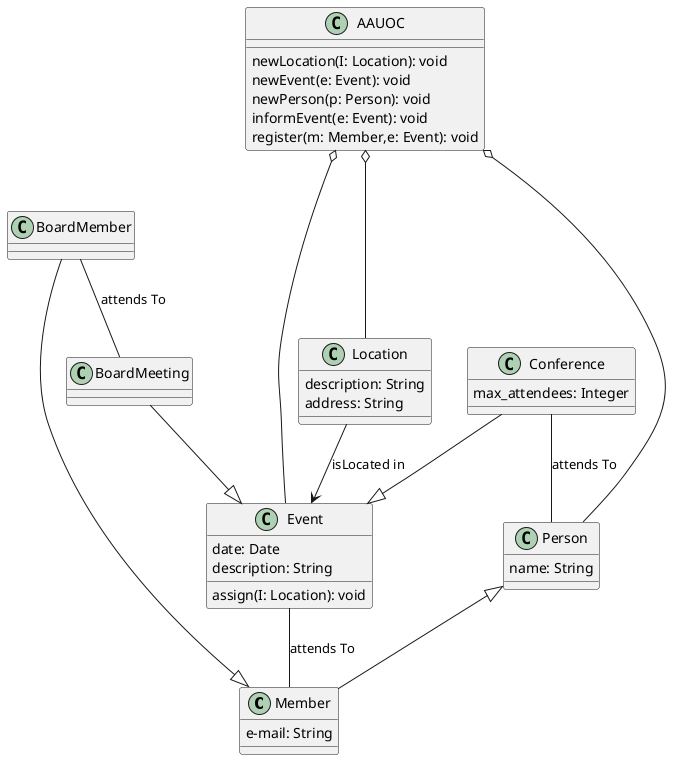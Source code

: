 @startuml
'https://plantuml.com/class-diagram

class Member {
e-mail: String
}
class BoardMember {
}
class Event {
date: Date
description: String
assign(I: Location): void
}
class Conference {
max_attendees: Integer
}
class BoardMeeting {
}
class Location {
description: String
address: String
}
class Person {
name: String
}
class AAUOC {
newLocation(I: Location): void
newEvent(e: Event): void
newPerson(p: Person): void
informEvent(e: Event): void
register(m: Member,e: Event): void
}

AAUOC o--- Location
AAUOC o--- Event
AAUOC o--- Person

Person <|-- Member
BoardMember -|> Member

BoardMeeting --|> Event

Event -- Member : attends To

BoardMember -- BoardMeeting : attends To

Location --> Event : isLocated in

Conference --|> Event
Conference -- Person : attends To

@enduml